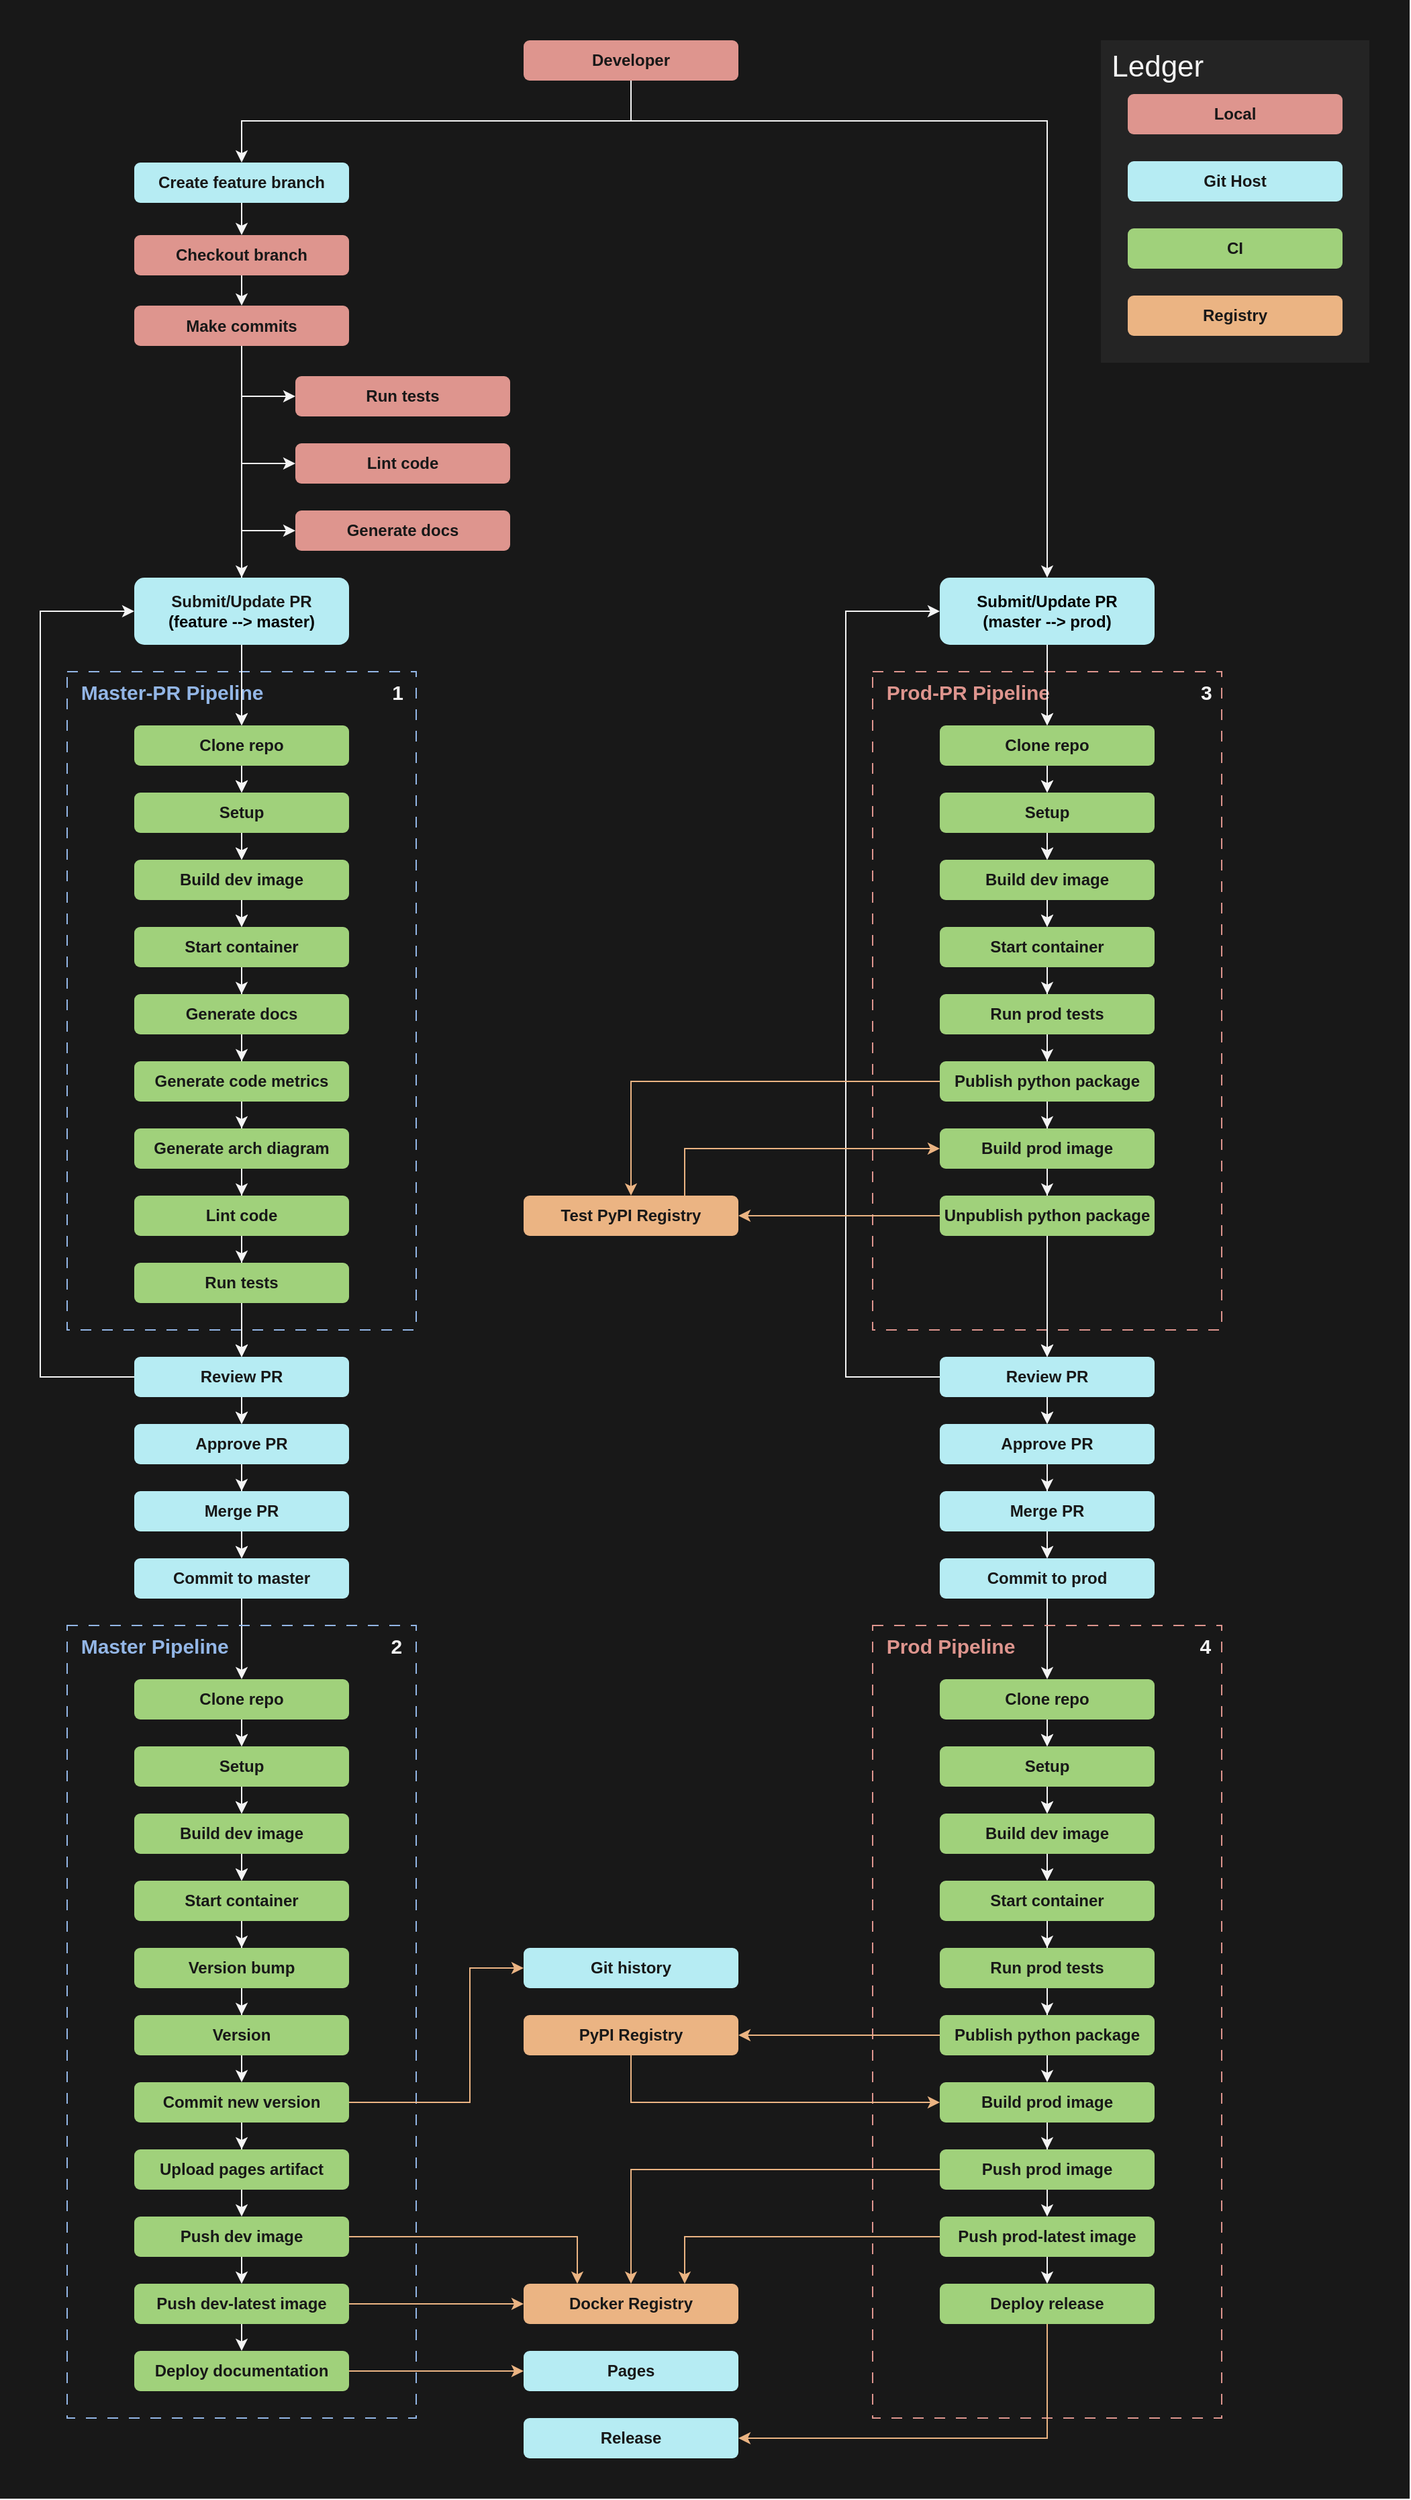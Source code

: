 <mxfile>
    <diagram id="yu_-T-Nv_9ZeTJxV-tZ1" name="CI">
        <mxGraphModel dx="2666" dy="3722" grid="1" gridSize="10" guides="1" tooltips="1" connect="1" arrows="1" fold="1" page="1" pageScale="1" pageWidth="850" pageHeight="1100" math="0" shadow="0">
            <root>
                <mxCell id="0"/>
                <mxCell id="elJny6PjDvqjJBfrdGJf-236" value="bg" style="locked=1;" parent="0"/>
                <mxCell id="elJny6PjDvqjJBfrdGJf-238" value="" style="rounded=0;whiteSpace=wrap;html=1;strokeColor=none;fillColor=light-dark(#181818,#181818);fontColor=#f4f4f4;align=left;verticalAlign=top;" parent="elJny6PjDvqjJBfrdGJf-236" vertex="1">
                    <mxGeometry x="170" y="-1180" width="1050" height="1860" as="geometry"/>
                </mxCell>
                <mxCell id="302" value="&lt;font style=&quot;font-size: 22px;&quot;&gt;&amp;nbsp;Ledger&lt;/font&gt;" style="rounded=0;whiteSpace=wrap;html=1;strokeColor=none;fillColor=light-dark(#242424,#343434);fontColor=light-dark(#F4F4F4,#A4A4A4);align=left;verticalAlign=top;" parent="elJny6PjDvqjJBfrdGJf-236" vertex="1">
                    <mxGeometry x="990" y="-1150" width="200" height="240" as="geometry"/>
                </mxCell>
                <mxCell id="1" value="fg" style="" parent="0"/>
                <mxCell id="304" value="&amp;nbsp; Master-PR Pipeline&amp;nbsp; &amp;nbsp; &amp;nbsp; &amp;nbsp; &amp;nbsp; &amp;nbsp; &amp;nbsp; &amp;nbsp; &amp;nbsp; &amp;nbsp; &amp;nbsp; &amp;nbsp;&lt;font style=&quot;color: light-dark(rgb(244, 244, 244), rgb(244, 244, 244));&quot;&gt;1&lt;/font&gt;" style="rounded=0;whiteSpace=wrap;html=1;fillColor=none;strokeColor=light-dark(#93B6E6,#93B6E6);fontColor=light-dark(#93B6E6,#93B6E6);fontStyle=1;dashed=1;dashPattern=8 8;align=left;verticalAlign=top;fontSize=15;" parent="1" vertex="1">
                    <mxGeometry x="220" y="-680" width="260" height="490" as="geometry"/>
                </mxCell>
                <mxCell id="224" style="edgeStyle=none;html=1;entryX=0.5;entryY=0;entryDx=0;entryDy=0;rounded=0;strokeColor=light-dark(#F4F4F4,#F4F4F4);" parent="1" target="168" edge="1">
                    <mxGeometry relative="1" as="geometry">
                        <Array as="points">
                            <mxPoint x="350" y="-727"/>
                        </Array>
                        <mxPoint x="350" y="-862.5" as="sourcePoint"/>
                    </mxGeometry>
                </mxCell>
                <mxCell id="240" style="edgeStyle=none;html=1;entryX=0.5;entryY=0;entryDx=0;entryDy=0;strokeColor=light-dark(#F4F4F4,#F4F4F4);exitX=0.5;exitY=1;exitDx=0;exitDy=0;" parent="1" source="317" edge="1">
                    <mxGeometry relative="1" as="geometry">
                        <mxPoint x="350" y="-590" as="targetPoint"/>
                    </mxGeometry>
                </mxCell>
                <mxCell id="374" style="edgeStyle=none;html=1;strokeColor=light-dark(#F4F4F4,#F4F4F4);" parent="1" source="168" target="317" edge="1">
                    <mxGeometry relative="1" as="geometry"/>
                </mxCell>
                <mxCell id="iWyU8WZVK32kwLWzj7U2-400" style="edgeStyle=none;html=1;entryX=0.5;entryY=0;entryDx=0;entryDy=0;strokeColor=light-dark(#F4F4F4,#F4F4F4);" parent="1" source="168" target="317" edge="1">
                    <mxGeometry relative="1" as="geometry"/>
                </mxCell>
                <mxCell id="168" value="Submit/Update PR&lt;div&gt;&lt;font style=&quot;color: light-dark(rgb(0, 0, 0), rgb(24, 24, 24));&quot;&gt;(feature --&amp;gt; master)&lt;/font&gt;&lt;/div&gt;" style="rounded=1;whiteSpace=wrap;html=1;fillColor=light-dark(#B6ECF3,#B6ECF3);strokeColor=none;fontColor=light-dark(#181818,#181818);fontStyle=1" parent="1" vertex="1">
                    <mxGeometry x="270" y="-750" width="160" height="50" as="geometry"/>
                </mxCell>
                <mxCell id="255" style="edgeStyle=none;rounded=0;html=1;strokeColor=light-dark(#F4F4F4,#F4F4F4);exitX=0.5;exitY=1;exitDx=0;exitDy=0;" parent="1" source="376" target="iWyU8WZVK32kwLWzj7U2-422" edge="1">
                    <mxGeometry relative="1" as="geometry">
                        <mxPoint x="350" y="50" as="targetPoint"/>
                    </mxGeometry>
                </mxCell>
                <mxCell id="377" style="edgeStyle=none;html=1;entryX=0.5;entryY=0;entryDx=0;entryDy=0;strokeColor=light-dark(#F4F4F4,#F4F4F4);" parent="1" source="169" target="376" edge="1">
                    <mxGeometry relative="1" as="geometry"/>
                </mxCell>
                <mxCell id="169" value="Approve PR" style="rounded=1;whiteSpace=wrap;html=1;fillColor=light-dark(#B6ECF3,#B6ECF3);strokeColor=none;fontColor=light-dark(#181818,#181818);fontStyle=1" parent="1" vertex="1">
                    <mxGeometry x="270" y="-120" width="160" height="30" as="geometry"/>
                </mxCell>
                <mxCell id="319" style="edgeStyle=none;html=1;entryX=0.5;entryY=0;entryDx=0;entryDy=0;strokeColor=light-dark(#F4F4F4,#F4F4F4);" parent="1" edge="1">
                    <mxGeometry relative="1" as="geometry">
                        <mxPoint x="350" y="-560" as="sourcePoint"/>
                        <mxPoint x="350" y="-540" as="targetPoint"/>
                    </mxGeometry>
                </mxCell>
                <mxCell id="335" style="edgeStyle=none;rounded=0;html=1;entryX=0.5;entryY=0;entryDx=0;entryDy=0;strokeColor=light-dark(#F4F4F4,#F4F4F4);" parent="1" source="iWyU8WZVK32kwLWzj7U2-394" target="219" edge="1">
                    <mxGeometry relative="1" as="geometry">
                        <Array as="points"/>
                        <mxPoint x="530" y="-350" as="sourcePoint"/>
                    </mxGeometry>
                </mxCell>
                <mxCell id="333" style="edgeStyle=none;rounded=0;html=1;entryX=0.5;entryY=0;entryDx=0;entryDy=0;strokeColor=light-dark(#F4F4F4,#F4F4F4);" parent="1" target="219" edge="1">
                    <mxGeometry relative="1" as="geometry">
                        <mxPoint x="350" y="-350" as="sourcePoint"/>
                    </mxGeometry>
                </mxCell>
                <mxCell id="222" style="edgeStyle=none;rounded=0;html=1;entryX=0.5;entryY=0;entryDx=0;entryDy=0;fontColor=#f4f4f4;strokeColor=light-dark(#F4F4F4,#F4F4F4);exitX=0.5;exitY=1;exitDx=0;exitDy=0;" parent="1" source="219" target="169" edge="1">
                    <mxGeometry relative="1" as="geometry">
                        <mxPoint x="350" y="-40" as="sourcePoint"/>
                    </mxGeometry>
                </mxCell>
                <mxCell id="iWyU8WZVK32kwLWzj7U2-410" style="edgeStyle=none;html=1;strokeColor=light-dark(#F4F4F4,#F4F4F4);" parent="1" source="219" target="169" edge="1">
                    <mxGeometry relative="1" as="geometry"/>
                </mxCell>
                <mxCell id="iWyU8WZVK32kwLWzj7U2-411" style="edgeStyle=none;html=1;entryX=0;entryY=0.5;entryDx=0;entryDy=0;rounded=0;curved=0;strokeColor=light-dark(#F4F4F4,#F4F4F4);" parent="1" source="219" target="168" edge="1">
                    <mxGeometry relative="1" as="geometry">
                        <Array as="points">
                            <mxPoint x="200" y="-155"/>
                            <mxPoint x="200" y="-725"/>
                        </Array>
                    </mxGeometry>
                </mxCell>
                <mxCell id="219" value="Review PR" style="rounded=1;whiteSpace=wrap;html=1;fillColor=light-dark(#B6ECF3,#B6ECF3);strokeColor=none;fontColor=light-dark(#181818,#181818);fontStyle=1" parent="1" vertex="1">
                    <mxGeometry x="270" y="-170" width="160" height="30" as="geometry"/>
                </mxCell>
                <mxCell id="iWyU8WZVK32kwLWzj7U2-401" style="edgeStyle=none;html=1;strokeColor=light-dark(#F4F4F4,#F4F4F4);" parent="1" source="317" target="iWyU8WZVK32kwLWzj7U2-389" edge="1">
                    <mxGeometry relative="1" as="geometry"/>
                </mxCell>
                <mxCell id="317" value="Clone repo" style="rounded=1;whiteSpace=wrap;html=1;fillColor=light-dark(#A0D17B,#A0D17B);strokeColor=none;fontColor=light-dark(#181818,#181818);fontStyle=1" parent="1" vertex="1">
                    <mxGeometry x="270" y="-640" width="160" height="30" as="geometry"/>
                </mxCell>
                <mxCell id="323" style="edgeStyle=none;html=1;entryX=0.5;entryY=0;entryDx=0;entryDy=0;exitX=0.5;exitY=1;exitDx=0;exitDy=0;strokeColor=light-dark(#F4F4F4,#F4F4F4);" parent="1" edge="1">
                    <mxGeometry relative="1" as="geometry">
                        <mxPoint x="350" y="-470" as="sourcePoint"/>
                        <mxPoint x="350" y="-430" as="targetPoint"/>
                    </mxGeometry>
                </mxCell>
                <mxCell id="325" style="edgeStyle=none;html=1;entryX=0.5;entryY=0;entryDx=0;entryDy=0;strokeColor=light-dark(#F4F4F4,#F4F4F4);" parent="1" edge="1">
                    <mxGeometry relative="1" as="geometry">
                        <mxPoint x="350" y="-510" as="sourcePoint"/>
                        <mxPoint x="350" y="-490" as="targetPoint"/>
                    </mxGeometry>
                </mxCell>
                <mxCell id="329" style="edgeStyle=none;rounded=0;html=1;entryX=0.5;entryY=0;entryDx=0;entryDy=0;strokeColor=light-dark(#F4F4F4,#F4F4F4);" parent="1" edge="1">
                    <mxGeometry relative="1" as="geometry">
                        <mxPoint x="350" y="-400" as="sourcePoint"/>
                        <mxPoint x="350" y="-380" as="targetPoint"/>
                    </mxGeometry>
                </mxCell>
                <mxCell id="376" value="Commit to master" style="rounded=1;whiteSpace=wrap;html=1;fillColor=light-dark(#B6ECF3,#B6ECF3);strokeColor=none;fontColor=light-dark(#181818,#181818);fontStyle=1" parent="1" vertex="1">
                    <mxGeometry x="270" y="-20" width="160" height="30" as="geometry"/>
                </mxCell>
                <mxCell id="iWyU8WZVK32kwLWzj7U2-402" style="edgeStyle=none;html=1;strokeColor=light-dark(#F4F4F4,#F4F4F4);" parent="1" source="iWyU8WZVK32kwLWzj7U2-389" target="iWyU8WZVK32kwLWzj7U2-390" edge="1">
                    <mxGeometry relative="1" as="geometry"/>
                </mxCell>
                <mxCell id="iWyU8WZVK32kwLWzj7U2-389" value="Setup" style="rounded=1;whiteSpace=wrap;html=1;fillColor=light-dark(#A0D17B,#A0D17B);strokeColor=none;fontColor=light-dark(#181818,#181818);fontStyle=1" parent="1" vertex="1">
                    <mxGeometry x="270" y="-590" width="160" height="30" as="geometry"/>
                </mxCell>
                <mxCell id="iWyU8WZVK32kwLWzj7U2-403" style="edgeStyle=none;html=1;entryX=0.5;entryY=0;entryDx=0;entryDy=0;strokeColor=light-dark(#F4F4F4,#F4F4F4);" parent="1" source="iWyU8WZVK32kwLWzj7U2-390" target="iWyU8WZVK32kwLWzj7U2-391" edge="1">
                    <mxGeometry relative="1" as="geometry"/>
                </mxCell>
                <mxCell id="iWyU8WZVK32kwLWzj7U2-390" value="Build dev image" style="rounded=1;whiteSpace=wrap;html=1;fillColor=light-dark(#A0D17B,#A0D17B);strokeColor=none;fontColor=light-dark(#181818,#181818);fontStyle=1" parent="1" vertex="1">
                    <mxGeometry x="270" y="-540" width="160" height="30" as="geometry"/>
                </mxCell>
                <mxCell id="iWyU8WZVK32kwLWzj7U2-404" style="edgeStyle=none;html=1;entryX=0.5;entryY=0;entryDx=0;entryDy=0;strokeColor=light-dark(#F4F4F4,#F4F4F4);" parent="1" source="iWyU8WZVK32kwLWzj7U2-391" target="iWyU8WZVK32kwLWzj7U2-392" edge="1">
                    <mxGeometry relative="1" as="geometry"/>
                </mxCell>
                <mxCell id="iWyU8WZVK32kwLWzj7U2-391" value="Start container" style="rounded=1;whiteSpace=wrap;html=1;fillColor=light-dark(#A0D17B,#A0D17B);strokeColor=none;fontColor=light-dark(#181818,#181818);fontStyle=1" parent="1" vertex="1">
                    <mxGeometry x="270" y="-490" width="160" height="30" as="geometry"/>
                </mxCell>
                <mxCell id="iWyU8WZVK32kwLWzj7U2-405" style="edgeStyle=none;html=1;entryX=0.5;entryY=0;entryDx=0;entryDy=0;strokeColor=light-dark(#F4F4F4,#F4F4F4);" parent="1" source="iWyU8WZVK32kwLWzj7U2-392" target="iWyU8WZVK32kwLWzj7U2-393" edge="1">
                    <mxGeometry relative="1" as="geometry"/>
                </mxCell>
                <mxCell id="iWyU8WZVK32kwLWzj7U2-392" value="Generate docs" style="rounded=1;whiteSpace=wrap;html=1;fillColor=light-dark(#A0D17B,#A0D17B);strokeColor=none;fontColor=light-dark(#181818,#181818);fontStyle=1" parent="1" vertex="1">
                    <mxGeometry x="270" y="-440" width="160" height="30" as="geometry"/>
                </mxCell>
                <mxCell id="iWyU8WZVK32kwLWzj7U2-406" style="edgeStyle=none;html=1;strokeColor=light-dark(#F4F4F4,#F4F4F4);" parent="1" source="iWyU8WZVK32kwLWzj7U2-393" target="iWyU8WZVK32kwLWzj7U2-394" edge="1">
                    <mxGeometry relative="1" as="geometry"/>
                </mxCell>
                <mxCell id="iWyU8WZVK32kwLWzj7U2-393" value="Generate code metrics" style="rounded=1;whiteSpace=wrap;html=1;fillColor=light-dark(#A0D17B,#A0D17B);strokeColor=none;fontColor=light-dark(#181818,#181818);fontStyle=1" parent="1" vertex="1">
                    <mxGeometry x="270" y="-390" width="160" height="30" as="geometry"/>
                </mxCell>
                <mxCell id="iWyU8WZVK32kwLWzj7U2-395" value="" style="edgeStyle=none;rounded=0;html=1;entryX=0.5;entryY=0;entryDx=0;entryDy=0;strokeColor=light-dark(#F4F4F4,#F4F4F4);" parent="1" source="iWyU8WZVK32kwLWzj7U2-396" target="iWyU8WZVK32kwLWzj7U2-394" edge="1">
                    <mxGeometry relative="1" as="geometry">
                        <Array as="points">
                            <mxPoint x="350" y="-330"/>
                        </Array>
                        <mxPoint x="530" y="-350" as="sourcePoint"/>
                        <mxPoint x="350" y="-280" as="targetPoint"/>
                    </mxGeometry>
                </mxCell>
                <mxCell id="iWyU8WZVK32kwLWzj7U2-407" style="edgeStyle=none;html=1;strokeColor=light-dark(#F4F4F4,#F4F4F4);" parent="1" source="iWyU8WZVK32kwLWzj7U2-394" target="iWyU8WZVK32kwLWzj7U2-396" edge="1">
                    <mxGeometry relative="1" as="geometry"/>
                </mxCell>
                <mxCell id="iWyU8WZVK32kwLWzj7U2-394" value="Generate arch diagram" style="rounded=1;whiteSpace=wrap;html=1;fillColor=light-dark(#A0D17B,#A0D17B);strokeColor=none;fontColor=light-dark(#181818,#181818);fontStyle=1" parent="1" vertex="1">
                    <mxGeometry x="270" y="-340" width="160" height="30" as="geometry"/>
                </mxCell>
                <mxCell id="iWyU8WZVK32kwLWzj7U2-408" style="edgeStyle=none;html=1;strokeColor=light-dark(#F4F4F4,#F4F4F4);" parent="1" source="iWyU8WZVK32kwLWzj7U2-396" target="iWyU8WZVK32kwLWzj7U2-399" edge="1">
                    <mxGeometry relative="1" as="geometry"/>
                </mxCell>
                <mxCell id="iWyU8WZVK32kwLWzj7U2-396" value="Lint code" style="rounded=1;whiteSpace=wrap;html=1;fillColor=light-dark(#A0D17B,#A0D17B);strokeColor=none;fontColor=light-dark(#181818,#181818);fontStyle=1" parent="1" vertex="1">
                    <mxGeometry x="270" y="-290" width="160" height="30" as="geometry"/>
                </mxCell>
                <mxCell id="iWyU8WZVK32kwLWzj7U2-409" style="edgeStyle=none;html=1;entryX=0.5;entryY=0;entryDx=0;entryDy=0;strokeColor=light-dark(#F4F4F4,#F4F4F4);" parent="1" source="iWyU8WZVK32kwLWzj7U2-399" target="219" edge="1">
                    <mxGeometry relative="1" as="geometry"/>
                </mxCell>
                <mxCell id="iWyU8WZVK32kwLWzj7U2-399" value="Run tests" style="rounded=1;whiteSpace=wrap;html=1;fillColor=light-dark(#A0D17B,#A0D17B);strokeColor=none;fontColor=light-dark(#181818,#181818);fontStyle=1" parent="1" vertex="1">
                    <mxGeometry x="270" y="-240" width="160" height="30" as="geometry"/>
                </mxCell>
                <mxCell id="iWyU8WZVK32kwLWzj7U2-417" style="edgeStyle=none;html=1;strokeColor=light-dark(#F4F4F4,#F4F4F4);" parent="1" source="iWyU8WZVK32kwLWzj7U2-415" target="376" edge="1">
                    <mxGeometry relative="1" as="geometry"/>
                </mxCell>
                <mxCell id="iWyU8WZVK32kwLWzj7U2-415" value="Merge PR" style="rounded=1;whiteSpace=wrap;html=1;fillColor=light-dark(#B6ECF3,#B6ECF3);strokeColor=none;fontColor=light-dark(#181818,#181818);fontStyle=1" parent="1" vertex="1">
                    <mxGeometry x="270" y="-70" width="160" height="30" as="geometry"/>
                </mxCell>
                <mxCell id="iWyU8WZVK32kwLWzj7U2-416" style="edgeStyle=none;html=1;strokeColor=light-dark(#F4F4F4,#F4F4F4);" parent="1" source="169" edge="1">
                    <mxGeometry relative="1" as="geometry">
                        <mxPoint x="350" y="-70" as="targetPoint"/>
                    </mxGeometry>
                </mxCell>
                <mxCell id="iWyU8WZVK32kwLWzj7U2-418" value="&amp;nbsp; Master Pipeline&amp;nbsp; &amp;nbsp; &amp;nbsp; &amp;nbsp; &amp;nbsp; &amp;nbsp; &amp;nbsp; &amp;nbsp; &amp;nbsp; &amp;nbsp; &amp;nbsp; &amp;nbsp; &amp;nbsp; &amp;nbsp; &amp;nbsp;&lt;font style=&quot;color: light-dark(rgb(244, 244, 244), rgb(244, 244, 244));&quot;&gt;2&lt;/font&gt;" style="rounded=0;whiteSpace=wrap;html=1;fillColor=none;strokeColor=light-dark(#93B6E6,#93B6E6);fontColor=light-dark(#93B6E6,#93B6E6);fontStyle=1;dashed=1;dashPattern=8 8;align=left;verticalAlign=top;fontSize=15;" parent="1" vertex="1">
                    <mxGeometry x="220" y="30" width="260" height="590" as="geometry"/>
                </mxCell>
                <mxCell id="iWyU8WZVK32kwLWzj7U2-419" style="edgeStyle=none;html=1;entryX=0.5;entryY=0;entryDx=0;entryDy=0;strokeColor=light-dark(#F4F4F4,#F4F4F4);exitX=0.5;exitY=1;exitDx=0;exitDy=0;" parent="1" source="iWyU8WZVK32kwLWzj7U2-422" edge="1">
                    <mxGeometry relative="1" as="geometry">
                        <mxPoint x="350" y="120" as="targetPoint"/>
                    </mxGeometry>
                </mxCell>
                <mxCell id="iWyU8WZVK32kwLWzj7U2-420" style="edgeStyle=none;html=1;entryX=0.5;entryY=0;entryDx=0;entryDy=0;strokeColor=light-dark(#F4F4F4,#F4F4F4);" parent="1" edge="1">
                    <mxGeometry relative="1" as="geometry">
                        <mxPoint x="350" y="150" as="sourcePoint"/>
                        <mxPoint x="350" y="170" as="targetPoint"/>
                    </mxGeometry>
                </mxCell>
                <mxCell id="iWyU8WZVK32kwLWzj7U2-421" style="edgeStyle=none;html=1;strokeColor=light-dark(#F4F4F4,#F4F4F4);" parent="1" source="iWyU8WZVK32kwLWzj7U2-422" target="iWyU8WZVK32kwLWzj7U2-427" edge="1">
                    <mxGeometry relative="1" as="geometry"/>
                </mxCell>
                <mxCell id="iWyU8WZVK32kwLWzj7U2-422" value="Clone repo" style="rounded=1;whiteSpace=wrap;html=1;fillColor=light-dark(#A0D17B,#A0D17B);strokeColor=none;fontColor=light-dark(#181818,#181818);fontStyle=1" parent="1" vertex="1">
                    <mxGeometry x="270" y="70" width="160" height="30" as="geometry"/>
                </mxCell>
                <mxCell id="iWyU8WZVK32kwLWzj7U2-423" style="edgeStyle=none;html=1;entryX=0.5;entryY=0;entryDx=0;entryDy=0;exitX=0.5;exitY=1;exitDx=0;exitDy=0;strokeColor=light-dark(#F4F4F4,#F4F4F4);" parent="1" edge="1">
                    <mxGeometry relative="1" as="geometry">
                        <mxPoint x="350" y="240" as="sourcePoint"/>
                        <mxPoint x="350" y="280" as="targetPoint"/>
                    </mxGeometry>
                </mxCell>
                <mxCell id="iWyU8WZVK32kwLWzj7U2-424" style="edgeStyle=none;html=1;entryX=0.5;entryY=0;entryDx=0;entryDy=0;strokeColor=light-dark(#F4F4F4,#F4F4F4);" parent="1" edge="1">
                    <mxGeometry relative="1" as="geometry">
                        <mxPoint x="350" y="200" as="sourcePoint"/>
                        <mxPoint x="350" y="220" as="targetPoint"/>
                    </mxGeometry>
                </mxCell>
                <mxCell id="iWyU8WZVK32kwLWzj7U2-425" style="edgeStyle=none;rounded=0;html=1;entryX=0.5;entryY=0;entryDx=0;entryDy=0;strokeColor=light-dark(#F4F4F4,#F4F4F4);" parent="1" edge="1">
                    <mxGeometry relative="1" as="geometry">
                        <mxPoint x="350" y="310" as="sourcePoint"/>
                        <mxPoint x="350" y="330" as="targetPoint"/>
                    </mxGeometry>
                </mxCell>
                <mxCell id="iWyU8WZVK32kwLWzj7U2-426" style="edgeStyle=none;html=1;strokeColor=light-dark(#F4F4F4,#F4F4F4);" parent="1" source="iWyU8WZVK32kwLWzj7U2-427" target="iWyU8WZVK32kwLWzj7U2-429" edge="1">
                    <mxGeometry relative="1" as="geometry"/>
                </mxCell>
                <mxCell id="iWyU8WZVK32kwLWzj7U2-427" value="Setup" style="rounded=1;whiteSpace=wrap;html=1;fillColor=light-dark(#A0D17B,#A0D17B);strokeColor=none;fontColor=light-dark(#181818,#181818);fontStyle=1" parent="1" vertex="1">
                    <mxGeometry x="270" y="120" width="160" height="30" as="geometry"/>
                </mxCell>
                <mxCell id="iWyU8WZVK32kwLWzj7U2-428" style="edgeStyle=none;html=1;entryX=0.5;entryY=0;entryDx=0;entryDy=0;strokeColor=light-dark(#F4F4F4,#F4F4F4);" parent="1" source="iWyU8WZVK32kwLWzj7U2-429" target="iWyU8WZVK32kwLWzj7U2-431" edge="1">
                    <mxGeometry relative="1" as="geometry"/>
                </mxCell>
                <mxCell id="iWyU8WZVK32kwLWzj7U2-429" value="Build dev image" style="rounded=1;whiteSpace=wrap;html=1;fillColor=light-dark(#A0D17B,#A0D17B);strokeColor=none;fontColor=light-dark(#181818,#181818);fontStyle=1" parent="1" vertex="1">
                    <mxGeometry x="270" y="170" width="160" height="30" as="geometry"/>
                </mxCell>
                <mxCell id="iWyU8WZVK32kwLWzj7U2-430" style="edgeStyle=none;html=1;entryX=0.5;entryY=0;entryDx=0;entryDy=0;strokeColor=light-dark(#F4F4F4,#F4F4F4);" parent="1" source="iWyU8WZVK32kwLWzj7U2-431" target="iWyU8WZVK32kwLWzj7U2-433" edge="1">
                    <mxGeometry relative="1" as="geometry"/>
                </mxCell>
                <mxCell id="iWyU8WZVK32kwLWzj7U2-431" value="Start container" style="rounded=1;whiteSpace=wrap;html=1;fillColor=light-dark(#A0D17B,#A0D17B);strokeColor=none;fontColor=light-dark(#181818,#181818);fontStyle=1" parent="1" vertex="1">
                    <mxGeometry x="270" y="220" width="160" height="30" as="geometry"/>
                </mxCell>
                <mxCell id="iWyU8WZVK32kwLWzj7U2-432" style="edgeStyle=none;html=1;entryX=0.5;entryY=0;entryDx=0;entryDy=0;strokeColor=light-dark(#F4F4F4,#F4F4F4);" parent="1" source="iWyU8WZVK32kwLWzj7U2-433" target="iWyU8WZVK32kwLWzj7U2-435" edge="1">
                    <mxGeometry relative="1" as="geometry"/>
                </mxCell>
                <mxCell id="iWyU8WZVK32kwLWzj7U2-433" value="Version bump" style="rounded=1;whiteSpace=wrap;html=1;fillColor=light-dark(#A0D17B,#A0D17B);strokeColor=none;fontColor=light-dark(#181818,#181818);fontStyle=1" parent="1" vertex="1">
                    <mxGeometry x="270" y="270" width="160" height="30" as="geometry"/>
                </mxCell>
                <mxCell id="iWyU8WZVK32kwLWzj7U2-434" style="edgeStyle=none;html=1;strokeColor=light-dark(#F4F4F4,#F4F4F4);" parent="1" source="iWyU8WZVK32kwLWzj7U2-435" target="iWyU8WZVK32kwLWzj7U2-438" edge="1">
                    <mxGeometry relative="1" as="geometry"/>
                </mxCell>
                <mxCell id="iWyU8WZVK32kwLWzj7U2-435" value="Version" style="rounded=1;whiteSpace=wrap;html=1;fillColor=light-dark(#A0D17B,#A0D17B);strokeColor=none;fontColor=light-dark(#181818,#181818);fontStyle=1" parent="1" vertex="1">
                    <mxGeometry x="270" y="320" width="160" height="30" as="geometry"/>
                </mxCell>
                <mxCell id="iWyU8WZVK32kwLWzj7U2-436" value="" style="edgeStyle=none;rounded=0;html=1;entryX=0.5;entryY=0;entryDx=0;entryDy=0;strokeColor=light-dark(#F4F4F4,#F4F4F4);" parent="1" source="iWyU8WZVK32kwLWzj7U2-440" target="iWyU8WZVK32kwLWzj7U2-438" edge="1">
                    <mxGeometry relative="1" as="geometry">
                        <Array as="points">
                            <mxPoint x="350" y="380"/>
                        </Array>
                        <mxPoint x="530" y="360" as="sourcePoint"/>
                        <mxPoint x="350" y="430" as="targetPoint"/>
                    </mxGeometry>
                </mxCell>
                <mxCell id="iWyU8WZVK32kwLWzj7U2-437" style="edgeStyle=none;html=1;strokeColor=light-dark(#F4F4F4,#F4F4F4);" parent="1" source="iWyU8WZVK32kwLWzj7U2-438" target="iWyU8WZVK32kwLWzj7U2-440" edge="1">
                    <mxGeometry relative="1" as="geometry"/>
                </mxCell>
                <mxCell id="iWyU8WZVK32kwLWzj7U2-557" style="edgeStyle=none;html=1;entryX=0;entryY=0.5;entryDx=0;entryDy=0;rounded=0;curved=0;strokeColor=light-dark(#EBB483,#EBB483);" parent="1" source="iWyU8WZVK32kwLWzj7U2-438" target="iWyU8WZVK32kwLWzj7U2-556" edge="1">
                    <mxGeometry relative="1" as="geometry">
                        <Array as="points">
                            <mxPoint x="520" y="385"/>
                            <mxPoint x="520" y="285"/>
                        </Array>
                    </mxGeometry>
                </mxCell>
                <mxCell id="iWyU8WZVK32kwLWzj7U2-438" value="Commit new version" style="rounded=1;whiteSpace=wrap;html=1;fillColor=light-dark(#A0D17B,#A0D17B);strokeColor=none;fontColor=light-dark(#181818,#181818);fontStyle=1" parent="1" vertex="1">
                    <mxGeometry x="270" y="370" width="160" height="30" as="geometry"/>
                </mxCell>
                <mxCell id="iWyU8WZVK32kwLWzj7U2-439" style="edgeStyle=none;html=1;strokeColor=light-dark(#F4F4F4,#F4F4F4);" parent="1" source="iWyU8WZVK32kwLWzj7U2-440" target="iWyU8WZVK32kwLWzj7U2-441" edge="1">
                    <mxGeometry relative="1" as="geometry"/>
                </mxCell>
                <mxCell id="iWyU8WZVK32kwLWzj7U2-440" value="Upload pages artifact" style="rounded=1;whiteSpace=wrap;html=1;fillColor=light-dark(#A0D17B,#A0D17B);strokeColor=none;fontColor=light-dark(#181818,#181818);fontStyle=1" parent="1" vertex="1">
                    <mxGeometry x="270" y="420" width="160" height="30" as="geometry"/>
                </mxCell>
                <mxCell id="iWyU8WZVK32kwLWzj7U2-445" style="edgeStyle=none;html=1;entryX=0.5;entryY=0;entryDx=0;entryDy=0;strokeColor=light-dark(#F4F4F4,#F4F4F4);" parent="1" source="iWyU8WZVK32kwLWzj7U2-441" target="iWyU8WZVK32kwLWzj7U2-443" edge="1">
                    <mxGeometry relative="1" as="geometry"/>
                </mxCell>
                <mxCell id="iWyU8WZVK32kwLWzj7U2-450" style="edgeStyle=none;html=1;entryX=0.25;entryY=0;entryDx=0;entryDy=0;rounded=0;curved=0;strokeColor=light-dark(#EBB483,#EBB483);" parent="1" source="iWyU8WZVK32kwLWzj7U2-441" target="iWyU8WZVK32kwLWzj7U2-447" edge="1">
                    <mxGeometry relative="1" as="geometry">
                        <Array as="points">
                            <mxPoint x="600" y="485"/>
                        </Array>
                    </mxGeometry>
                </mxCell>
                <mxCell id="iWyU8WZVK32kwLWzj7U2-441" value="Push dev image" style="rounded=1;whiteSpace=wrap;html=1;fillColor=light-dark(#A0D17B,#A0D17B);strokeColor=none;fontColor=light-dark(#181818,#181818);fontStyle=1" parent="1" vertex="1">
                    <mxGeometry x="270" y="470" width="160" height="30" as="geometry"/>
                </mxCell>
                <mxCell id="iWyU8WZVK32kwLWzj7U2-446" style="edgeStyle=none;html=1;entryX=0.5;entryY=0;entryDx=0;entryDy=0;strokeColor=light-dark(#F4F4F4,#F4F4F4);" parent="1" source="iWyU8WZVK32kwLWzj7U2-443" target="iWyU8WZVK32kwLWzj7U2-444" edge="1">
                    <mxGeometry relative="1" as="geometry"/>
                </mxCell>
                <mxCell id="iWyU8WZVK32kwLWzj7U2-449" style="edgeStyle=none;html=1;entryX=0;entryY=0.5;entryDx=0;entryDy=0;strokeColor=light-dark(#EBB483,#EBB483);" parent="1" source="iWyU8WZVK32kwLWzj7U2-443" target="iWyU8WZVK32kwLWzj7U2-447" edge="1">
                    <mxGeometry relative="1" as="geometry"/>
                </mxCell>
                <mxCell id="iWyU8WZVK32kwLWzj7U2-443" value="Push dev-latest image" style="rounded=1;whiteSpace=wrap;html=1;fillColor=light-dark(#A0D17B,#A0D17B);strokeColor=none;fontColor=light-dark(#181818,#181818);fontStyle=1" parent="1" vertex="1">
                    <mxGeometry x="270" y="520" width="160" height="30" as="geometry"/>
                </mxCell>
                <mxCell id="iWyU8WZVK32kwLWzj7U2-452" style="edgeStyle=none;html=1;strokeColor=light-dark(#EBB483,#EBB483);" parent="1" source="iWyU8WZVK32kwLWzj7U2-444" target="iWyU8WZVK32kwLWzj7U2-451" edge="1">
                    <mxGeometry relative="1" as="geometry"/>
                </mxCell>
                <mxCell id="iWyU8WZVK32kwLWzj7U2-444" value="Deploy documentation" style="rounded=1;whiteSpace=wrap;html=1;fillColor=light-dark(#A0D17B,#A0D17B);strokeColor=none;fontColor=light-dark(#181818,#181818);fontStyle=1" parent="1" vertex="1">
                    <mxGeometry x="270" y="570" width="160" height="30" as="geometry"/>
                </mxCell>
                <mxCell id="iWyU8WZVK32kwLWzj7U2-447" value="Docker Registry" style="rounded=1;whiteSpace=wrap;html=1;fillColor=light-dark(#EBB483,#EBB483);strokeColor=none;fontColor=light-dark(#181818,#181818);fontStyle=1" parent="1" vertex="1">
                    <mxGeometry x="560" y="520" width="160" height="30" as="geometry"/>
                </mxCell>
                <mxCell id="iWyU8WZVK32kwLWzj7U2-451" value="Pages" style="rounded=1;whiteSpace=wrap;html=1;fillColor=light-dark(#B6ECF3,#B6ECF3);strokeColor=none;fontColor=light-dark(#181818,#181818);fontStyle=1" parent="1" vertex="1">
                    <mxGeometry x="560" y="570" width="160" height="30" as="geometry"/>
                </mxCell>
                <mxCell id="iWyU8WZVK32kwLWzj7U2-453" value="&amp;nbsp; Prod-PR Pipeline&amp;nbsp; &amp;nbsp; &amp;nbsp; &amp;nbsp; &amp;nbsp; &amp;nbsp; &amp;nbsp; &amp;nbsp; &amp;nbsp; &amp;nbsp; &amp;nbsp; &amp;nbsp; &amp;nbsp; &amp;nbsp;&lt;font style=&quot;color: light-dark(rgb(244, 244, 244), rgb(244, 244, 244));&quot;&gt;3&lt;/font&gt;" style="rounded=0;whiteSpace=wrap;html=1;fillColor=none;strokeColor=light-dark(#DE958E,#DE958E);fontColor=light-dark(#DE958E,#DE958E);fontStyle=1;dashed=1;dashPattern=8 8;align=left;verticalAlign=top;fontSize=15;" parent="1" vertex="1">
                    <mxGeometry x="820" y="-680" width="260" height="490" as="geometry"/>
                </mxCell>
                <mxCell id="iWyU8WZVK32kwLWzj7U2-454" style="edgeStyle=none;html=1;entryX=0.5;entryY=0;entryDx=0;entryDy=0;strokeColor=light-dark(#F4F4F4,#F4F4F4);exitX=0.5;exitY=1;exitDx=0;exitDy=0;" parent="1" source="iWyU8WZVK32kwLWzj7U2-469" edge="1">
                    <mxGeometry relative="1" as="geometry">
                        <mxPoint x="950" y="-590" as="targetPoint"/>
                    </mxGeometry>
                </mxCell>
                <mxCell id="iWyU8WZVK32kwLWzj7U2-455" style="edgeStyle=none;html=1;strokeColor=light-dark(#F4F4F4,#F4F4F4);" parent="1" source="iWyU8WZVK32kwLWzj7U2-457" target="iWyU8WZVK32kwLWzj7U2-469" edge="1">
                    <mxGeometry relative="1" as="geometry"/>
                </mxCell>
                <mxCell id="iWyU8WZVK32kwLWzj7U2-456" style="edgeStyle=none;html=1;entryX=0.5;entryY=0;entryDx=0;entryDy=0;strokeColor=light-dark(#F4F4F4,#F4F4F4);" parent="1" source="iWyU8WZVK32kwLWzj7U2-457" target="iWyU8WZVK32kwLWzj7U2-469" edge="1">
                    <mxGeometry relative="1" as="geometry"/>
                </mxCell>
                <mxCell id="iWyU8WZVK32kwLWzj7U2-457" value="&lt;span style=&quot;&quot;&gt;&lt;font style=&quot;color: light-dark(rgb(0, 0, 0), rgb(24, 24, 24));&quot;&gt;Submit/Update PR&lt;/font&gt;&lt;/span&gt;&lt;div&gt;&lt;font style=&quot;color: light-dark(rgb(0, 0, 0), rgb(24, 24, 24));&quot;&gt;(master --&amp;gt; prod)&lt;/font&gt;&lt;/div&gt;" style="rounded=1;whiteSpace=wrap;html=1;fillColor=light-dark(#B6ECF3,#B6ECF3);strokeColor=none;fontColor=light-dark(#181818,#181818);fontStyle=1" parent="1" vertex="1">
                    <mxGeometry x="870" y="-750" width="160" height="50" as="geometry"/>
                </mxCell>
                <mxCell id="iWyU8WZVK32kwLWzj7U2-458" style="edgeStyle=none;rounded=0;html=1;strokeColor=light-dark(#F4F4F4,#F4F4F4);exitX=0.5;exitY=1;exitDx=0;exitDy=0;" parent="1" source="iWyU8WZVK32kwLWzj7U2-474" target="iWyU8WZVK32kwLWzj7U2-499" edge="1">
                    <mxGeometry relative="1" as="geometry">
                        <mxPoint x="950" y="50" as="targetPoint"/>
                    </mxGeometry>
                </mxCell>
                <mxCell id="iWyU8WZVK32kwLWzj7U2-459" style="edgeStyle=none;html=1;entryX=0.5;entryY=0;entryDx=0;entryDy=0;strokeColor=light-dark(#F4F4F4,#F4F4F4);" parent="1" source="iWyU8WZVK32kwLWzj7U2-460" target="iWyU8WZVK32kwLWzj7U2-474" edge="1">
                    <mxGeometry relative="1" as="geometry"/>
                </mxCell>
                <mxCell id="iWyU8WZVK32kwLWzj7U2-460" value="Approve PR" style="rounded=1;whiteSpace=wrap;html=1;fillColor=light-dark(#B6ECF3,#B6ECF3);strokeColor=none;fontColor=light-dark(#181818,#181818);fontStyle=1" parent="1" vertex="1">
                    <mxGeometry x="870" y="-120" width="160" height="30" as="geometry"/>
                </mxCell>
                <mxCell id="iWyU8WZVK32kwLWzj7U2-461" style="edgeStyle=none;html=1;entryX=0.5;entryY=0;entryDx=0;entryDy=0;strokeColor=light-dark(#F4F4F4,#F4F4F4);" parent="1" edge="1">
                    <mxGeometry relative="1" as="geometry">
                        <mxPoint x="950" y="-560" as="sourcePoint"/>
                        <mxPoint x="950" y="-540" as="targetPoint"/>
                    </mxGeometry>
                </mxCell>
                <mxCell id="iWyU8WZVK32kwLWzj7U2-462" style="edgeStyle=none;rounded=0;html=1;entryX=0.5;entryY=0;entryDx=0;entryDy=0;strokeColor=light-dark(#F4F4F4,#F4F4F4);" parent="1" source="iWyU8WZVK32kwLWzj7U2-487" target="iWyU8WZVK32kwLWzj7U2-467" edge="1">
                    <mxGeometry relative="1" as="geometry">
                        <Array as="points"/>
                        <mxPoint x="1130" y="-350" as="sourcePoint"/>
                    </mxGeometry>
                </mxCell>
                <mxCell id="iWyU8WZVK32kwLWzj7U2-463" style="edgeStyle=none;rounded=0;html=1;entryX=0.5;entryY=0;entryDx=0;entryDy=0;strokeColor=light-dark(#F4F4F4,#F4F4F4);" parent="1" target="iWyU8WZVK32kwLWzj7U2-467" edge="1">
                    <mxGeometry relative="1" as="geometry">
                        <mxPoint x="950" y="-350" as="sourcePoint"/>
                    </mxGeometry>
                </mxCell>
                <mxCell id="iWyU8WZVK32kwLWzj7U2-464" style="edgeStyle=none;rounded=0;html=1;entryX=0.5;entryY=0;entryDx=0;entryDy=0;fontColor=#f4f4f4;strokeColor=light-dark(#F4F4F4,#F4F4F4);exitX=0.5;exitY=1;exitDx=0;exitDy=0;" parent="1" source="iWyU8WZVK32kwLWzj7U2-467" target="iWyU8WZVK32kwLWzj7U2-460" edge="1">
                    <mxGeometry relative="1" as="geometry">
                        <mxPoint x="950" y="-40" as="sourcePoint"/>
                    </mxGeometry>
                </mxCell>
                <mxCell id="iWyU8WZVK32kwLWzj7U2-465" style="edgeStyle=none;html=1;strokeColor=light-dark(#F4F4F4,#F4F4F4);" parent="1" source="iWyU8WZVK32kwLWzj7U2-467" target="iWyU8WZVK32kwLWzj7U2-460" edge="1">
                    <mxGeometry relative="1" as="geometry"/>
                </mxCell>
                <mxCell id="iWyU8WZVK32kwLWzj7U2-466" style="edgeStyle=none;html=1;entryX=0;entryY=0.5;entryDx=0;entryDy=0;rounded=0;curved=0;strokeColor=light-dark(#F4F4F4,#F4F4F4);" parent="1" source="iWyU8WZVK32kwLWzj7U2-467" target="iWyU8WZVK32kwLWzj7U2-457" edge="1">
                    <mxGeometry relative="1" as="geometry">
                        <Array as="points">
                            <mxPoint x="800" y="-155"/>
                            <mxPoint x="800" y="-725"/>
                        </Array>
                    </mxGeometry>
                </mxCell>
                <mxCell id="iWyU8WZVK32kwLWzj7U2-467" value="Review PR" style="rounded=1;whiteSpace=wrap;html=1;fillColor=light-dark(#B6ECF3,#B6ECF3);strokeColor=none;fontColor=light-dark(#181818,#181818);fontStyle=1" parent="1" vertex="1">
                    <mxGeometry x="870" y="-170" width="160" height="30" as="geometry"/>
                </mxCell>
                <mxCell id="iWyU8WZVK32kwLWzj7U2-468" style="edgeStyle=none;html=1;strokeColor=light-dark(#F4F4F4,#F4F4F4);" parent="1" source="iWyU8WZVK32kwLWzj7U2-469" target="iWyU8WZVK32kwLWzj7U2-476" edge="1">
                    <mxGeometry relative="1" as="geometry"/>
                </mxCell>
                <mxCell id="iWyU8WZVK32kwLWzj7U2-469" value="Clone repo" style="rounded=1;whiteSpace=wrap;html=1;fillColor=light-dark(#A0D17B,#A0D17B);strokeColor=none;fontColor=light-dark(#181818,#181818);fontStyle=1" parent="1" vertex="1">
                    <mxGeometry x="870" y="-640" width="160" height="30" as="geometry"/>
                </mxCell>
                <mxCell id="iWyU8WZVK32kwLWzj7U2-470" style="edgeStyle=none;html=1;entryX=0.5;entryY=0;entryDx=0;entryDy=0;exitX=0.5;exitY=1;exitDx=0;exitDy=0;strokeColor=light-dark(#F4F4F4,#F4F4F4);" parent="1" edge="1">
                    <mxGeometry relative="1" as="geometry">
                        <mxPoint x="950" y="-470" as="sourcePoint"/>
                        <mxPoint x="950" y="-430" as="targetPoint"/>
                    </mxGeometry>
                </mxCell>
                <mxCell id="iWyU8WZVK32kwLWzj7U2-471" style="edgeStyle=none;html=1;entryX=0.5;entryY=0;entryDx=0;entryDy=0;strokeColor=light-dark(#F4F4F4,#F4F4F4);" parent="1" edge="1">
                    <mxGeometry relative="1" as="geometry">
                        <mxPoint x="950" y="-510" as="sourcePoint"/>
                        <mxPoint x="950" y="-490" as="targetPoint"/>
                    </mxGeometry>
                </mxCell>
                <mxCell id="iWyU8WZVK32kwLWzj7U2-472" style="edgeStyle=none;rounded=0;html=1;entryX=0.5;entryY=0;entryDx=0;entryDy=0;strokeColor=light-dark(#F4F4F4,#F4F4F4);" parent="1" edge="1">
                    <mxGeometry relative="1" as="geometry">
                        <mxPoint x="950" y="-400" as="sourcePoint"/>
                        <mxPoint x="950" y="-380" as="targetPoint"/>
                    </mxGeometry>
                </mxCell>
                <mxCell id="iWyU8WZVK32kwLWzj7U2-474" value="Commit to prod" style="rounded=1;whiteSpace=wrap;html=1;fillColor=light-dark(#B6ECF3,#B6ECF3);strokeColor=none;fontColor=light-dark(#181818,#181818);fontStyle=1" parent="1" vertex="1">
                    <mxGeometry x="870" y="-20" width="160" height="30" as="geometry"/>
                </mxCell>
                <mxCell id="iWyU8WZVK32kwLWzj7U2-475" style="edgeStyle=none;html=1;strokeColor=light-dark(#F4F4F4,#F4F4F4);" parent="1" source="iWyU8WZVK32kwLWzj7U2-476" target="iWyU8WZVK32kwLWzj7U2-478" edge="1">
                    <mxGeometry relative="1" as="geometry"/>
                </mxCell>
                <mxCell id="iWyU8WZVK32kwLWzj7U2-476" value="Setup" style="rounded=1;whiteSpace=wrap;html=1;fillColor=light-dark(#A0D17B,#A0D17B);strokeColor=none;fontColor=light-dark(#181818,#181818);fontStyle=1" parent="1" vertex="1">
                    <mxGeometry x="870" y="-590" width="160" height="30" as="geometry"/>
                </mxCell>
                <mxCell id="iWyU8WZVK32kwLWzj7U2-477" style="edgeStyle=none;html=1;entryX=0.5;entryY=0;entryDx=0;entryDy=0;strokeColor=light-dark(#F4F4F4,#F4F4F4);" parent="1" source="iWyU8WZVK32kwLWzj7U2-478" target="iWyU8WZVK32kwLWzj7U2-480" edge="1">
                    <mxGeometry relative="1" as="geometry"/>
                </mxCell>
                <mxCell id="iWyU8WZVK32kwLWzj7U2-478" value="Build dev image" style="rounded=1;whiteSpace=wrap;html=1;fillColor=light-dark(#A0D17B,#A0D17B);strokeColor=none;fontColor=light-dark(#181818,#181818);fontStyle=1" parent="1" vertex="1">
                    <mxGeometry x="870" y="-540" width="160" height="30" as="geometry"/>
                </mxCell>
                <mxCell id="iWyU8WZVK32kwLWzj7U2-479" style="edgeStyle=none;html=1;entryX=0.5;entryY=0;entryDx=0;entryDy=0;strokeColor=light-dark(#F4F4F4,#F4F4F4);" parent="1" source="iWyU8WZVK32kwLWzj7U2-480" target="iWyU8WZVK32kwLWzj7U2-482" edge="1">
                    <mxGeometry relative="1" as="geometry"/>
                </mxCell>
                <mxCell id="iWyU8WZVK32kwLWzj7U2-480" value="Start container" style="rounded=1;whiteSpace=wrap;html=1;fillColor=light-dark(#A0D17B,#A0D17B);strokeColor=none;fontColor=light-dark(#181818,#181818);fontStyle=1" parent="1" vertex="1">
                    <mxGeometry x="870" y="-490" width="160" height="30" as="geometry"/>
                </mxCell>
                <mxCell id="iWyU8WZVK32kwLWzj7U2-481" style="edgeStyle=none;html=1;entryX=0.5;entryY=0;entryDx=0;entryDy=0;strokeColor=light-dark(#F4F4F4,#F4F4F4);" parent="1" source="iWyU8WZVK32kwLWzj7U2-482" target="iWyU8WZVK32kwLWzj7U2-484" edge="1">
                    <mxGeometry relative="1" as="geometry"/>
                </mxCell>
                <mxCell id="iWyU8WZVK32kwLWzj7U2-482" value="Run prod tests" style="rounded=1;whiteSpace=wrap;html=1;fillColor=light-dark(#A0D17B,#A0D17B);strokeColor=none;fontColor=light-dark(#181818,#181818);fontStyle=1" parent="1" vertex="1">
                    <mxGeometry x="870" y="-440" width="160" height="30" as="geometry"/>
                </mxCell>
                <mxCell id="iWyU8WZVK32kwLWzj7U2-483" style="edgeStyle=none;html=1;strokeColor=light-dark(#F4F4F4,#F4F4F4);" parent="1" source="iWyU8WZVK32kwLWzj7U2-484" target="iWyU8WZVK32kwLWzj7U2-487" edge="1">
                    <mxGeometry relative="1" as="geometry"/>
                </mxCell>
                <mxCell id="iWyU8WZVK32kwLWzj7U2-529" style="edgeStyle=none;html=1;entryX=0.5;entryY=0;entryDx=0;entryDy=0;rounded=0;curved=0;strokeColor=light-dark(#EBB483,#EBB483);" parent="1" source="iWyU8WZVK32kwLWzj7U2-484" target="iWyU8WZVK32kwLWzj7U2-528" edge="1">
                    <mxGeometry relative="1" as="geometry">
                        <Array as="points">
                            <mxPoint x="640" y="-375"/>
                        </Array>
                    </mxGeometry>
                </mxCell>
                <mxCell id="iWyU8WZVK32kwLWzj7U2-484" value="Publish python package" style="rounded=1;whiteSpace=wrap;html=1;fillColor=light-dark(#A0D17B,#A0D17B);strokeColor=none;fontColor=light-dark(#181818,#181818);fontStyle=1" parent="1" vertex="1">
                    <mxGeometry x="870" y="-390" width="160" height="30" as="geometry"/>
                </mxCell>
                <mxCell id="iWyU8WZVK32kwLWzj7U2-485" value="" style="edgeStyle=none;rounded=0;html=1;entryX=0.5;entryY=0;entryDx=0;entryDy=0;strokeColor=light-dark(#F4F4F4,#F4F4F4);" parent="1" source="iWyU8WZVK32kwLWzj7U2-489" target="iWyU8WZVK32kwLWzj7U2-487" edge="1">
                    <mxGeometry relative="1" as="geometry">
                        <Array as="points">
                            <mxPoint x="950" y="-330"/>
                        </Array>
                        <mxPoint x="1130" y="-350" as="sourcePoint"/>
                        <mxPoint x="950" y="-280" as="targetPoint"/>
                    </mxGeometry>
                </mxCell>
                <mxCell id="iWyU8WZVK32kwLWzj7U2-486" style="edgeStyle=none;html=1;strokeColor=light-dark(#F4F4F4,#F4F4F4);" parent="1" source="iWyU8WZVK32kwLWzj7U2-487" target="iWyU8WZVK32kwLWzj7U2-489" edge="1">
                    <mxGeometry relative="1" as="geometry"/>
                </mxCell>
                <mxCell id="iWyU8WZVK32kwLWzj7U2-487" value="Build prod image" style="rounded=1;whiteSpace=wrap;html=1;fillColor=light-dark(#A0D17B,#A0D17B);strokeColor=none;fontColor=light-dark(#181818,#181818);fontStyle=1" parent="1" vertex="1">
                    <mxGeometry x="870" y="-340" width="160" height="30" as="geometry"/>
                </mxCell>
                <mxCell id="iWyU8WZVK32kwLWzj7U2-488" style="edgeStyle=none;html=1;entryX=0.5;entryY=0;entryDx=0;entryDy=0;strokeColor=light-dark(#F4F4F4,#F4F4F4);" parent="1" source="iWyU8WZVK32kwLWzj7U2-489" target="iWyU8WZVK32kwLWzj7U2-467" edge="1">
                    <mxGeometry relative="1" as="geometry">
                        <mxPoint x="950" y="-240" as="targetPoint"/>
                    </mxGeometry>
                </mxCell>
                <mxCell id="iWyU8WZVK32kwLWzj7U2-530" style="edgeStyle=none;html=1;rounded=0;curved=0;strokeColor=light-dark(#EBB483,#EBB483);" parent="1" source="iWyU8WZVK32kwLWzj7U2-489" target="iWyU8WZVK32kwLWzj7U2-528" edge="1">
                    <mxGeometry relative="1" as="geometry"/>
                </mxCell>
                <mxCell id="iWyU8WZVK32kwLWzj7U2-489" value="Unpublish python package" style="rounded=1;whiteSpace=wrap;html=1;fillColor=light-dark(#A0D17B,#A0D17B);strokeColor=none;fontColor=light-dark(#181818,#181818);fontStyle=1" parent="1" vertex="1">
                    <mxGeometry x="870" y="-290" width="160" height="30" as="geometry"/>
                </mxCell>
                <mxCell id="iWyU8WZVK32kwLWzj7U2-492" style="edgeStyle=none;html=1;strokeColor=light-dark(#F4F4F4,#F4F4F4);" parent="1" source="iWyU8WZVK32kwLWzj7U2-493" target="iWyU8WZVK32kwLWzj7U2-474" edge="1">
                    <mxGeometry relative="1" as="geometry"/>
                </mxCell>
                <mxCell id="iWyU8WZVK32kwLWzj7U2-493" value="Merge PR" style="rounded=1;whiteSpace=wrap;html=1;fillColor=light-dark(#B6ECF3,#B6ECF3);strokeColor=none;fontColor=light-dark(#181818,#181818);fontStyle=1" parent="1" vertex="1">
                    <mxGeometry x="870" y="-70" width="160" height="30" as="geometry"/>
                </mxCell>
                <mxCell id="iWyU8WZVK32kwLWzj7U2-494" style="edgeStyle=none;html=1;strokeColor=light-dark(#F4F4F4,#F4F4F4);" parent="1" source="iWyU8WZVK32kwLWzj7U2-460" edge="1">
                    <mxGeometry relative="1" as="geometry">
                        <mxPoint x="950" y="-70" as="targetPoint"/>
                    </mxGeometry>
                </mxCell>
                <mxCell id="iWyU8WZVK32kwLWzj7U2-495" value="&amp;nbsp; Prod Pipeline&amp;nbsp; &amp;nbsp; &amp;nbsp; &amp;nbsp; &amp;nbsp; &amp;nbsp; &amp;nbsp; &amp;nbsp; &amp;nbsp; &amp;nbsp; &amp;nbsp; &amp;nbsp; &amp;nbsp; &amp;nbsp; &amp;nbsp; &amp;nbsp; &amp;nbsp;&lt;font style=&quot;color: light-dark(rgb(244, 244, 244), rgb(244, 244, 244));&quot;&gt;4&lt;/font&gt;" style="rounded=0;whiteSpace=wrap;html=1;fillColor=none;strokeColor=light-dark(#DE958E,#DE958E);fontColor=light-dark(#DE958E,#DE958E);fontStyle=1;dashed=1;dashPattern=8 8;align=left;verticalAlign=top;fontSize=15;" parent="1" vertex="1">
                    <mxGeometry x="820" y="30" width="260" height="590" as="geometry"/>
                </mxCell>
                <mxCell id="iWyU8WZVK32kwLWzj7U2-496" style="edgeStyle=none;html=1;entryX=0.5;entryY=0;entryDx=0;entryDy=0;strokeColor=light-dark(#F4F4F4,#F4F4F4);exitX=0.5;exitY=1;exitDx=0;exitDy=0;" parent="1" source="iWyU8WZVK32kwLWzj7U2-499" edge="1">
                    <mxGeometry relative="1" as="geometry">
                        <mxPoint x="950" y="120" as="targetPoint"/>
                    </mxGeometry>
                </mxCell>
                <mxCell id="iWyU8WZVK32kwLWzj7U2-497" style="edgeStyle=none;html=1;entryX=0.5;entryY=0;entryDx=0;entryDy=0;strokeColor=light-dark(#F4F4F4,#F4F4F4);" parent="1" edge="1">
                    <mxGeometry relative="1" as="geometry">
                        <mxPoint x="950" y="150" as="sourcePoint"/>
                        <mxPoint x="950" y="170" as="targetPoint"/>
                    </mxGeometry>
                </mxCell>
                <mxCell id="iWyU8WZVK32kwLWzj7U2-498" style="edgeStyle=none;html=1;strokeColor=light-dark(#F4F4F4,#F4F4F4);" parent="1" source="iWyU8WZVK32kwLWzj7U2-499" target="iWyU8WZVK32kwLWzj7U2-504" edge="1">
                    <mxGeometry relative="1" as="geometry"/>
                </mxCell>
                <mxCell id="iWyU8WZVK32kwLWzj7U2-499" value="Clone repo" style="rounded=1;whiteSpace=wrap;html=1;fillColor=light-dark(#A0D17B,#A0D17B);strokeColor=none;fontColor=light-dark(#181818,#181818);fontStyle=1" parent="1" vertex="1">
                    <mxGeometry x="870" y="70" width="160" height="30" as="geometry"/>
                </mxCell>
                <mxCell id="iWyU8WZVK32kwLWzj7U2-500" style="edgeStyle=none;html=1;entryX=0.5;entryY=0;entryDx=0;entryDy=0;exitX=0.5;exitY=1;exitDx=0;exitDy=0;strokeColor=light-dark(#F4F4F4,#F4F4F4);" parent="1" edge="1">
                    <mxGeometry relative="1" as="geometry">
                        <mxPoint x="950" y="240" as="sourcePoint"/>
                        <mxPoint x="950" y="280" as="targetPoint"/>
                    </mxGeometry>
                </mxCell>
                <mxCell id="iWyU8WZVK32kwLWzj7U2-501" style="edgeStyle=none;html=1;entryX=0.5;entryY=0;entryDx=0;entryDy=0;strokeColor=light-dark(#F4F4F4,#F4F4F4);" parent="1" edge="1">
                    <mxGeometry relative="1" as="geometry">
                        <mxPoint x="950" y="200" as="sourcePoint"/>
                        <mxPoint x="950" y="220" as="targetPoint"/>
                    </mxGeometry>
                </mxCell>
                <mxCell id="iWyU8WZVK32kwLWzj7U2-502" style="edgeStyle=none;rounded=0;html=1;entryX=0.5;entryY=0;entryDx=0;entryDy=0;strokeColor=light-dark(#F4F4F4,#F4F4F4);" parent="1" edge="1">
                    <mxGeometry relative="1" as="geometry">
                        <mxPoint x="950" y="310" as="sourcePoint"/>
                        <mxPoint x="950" y="330" as="targetPoint"/>
                    </mxGeometry>
                </mxCell>
                <mxCell id="iWyU8WZVK32kwLWzj7U2-503" style="edgeStyle=none;html=1;strokeColor=light-dark(#F4F4F4,#F4F4F4);" parent="1" source="iWyU8WZVK32kwLWzj7U2-504" target="iWyU8WZVK32kwLWzj7U2-506" edge="1">
                    <mxGeometry relative="1" as="geometry"/>
                </mxCell>
                <mxCell id="iWyU8WZVK32kwLWzj7U2-504" value="Setup" style="rounded=1;whiteSpace=wrap;html=1;fillColor=light-dark(#A0D17B,#A0D17B);strokeColor=none;fontColor=light-dark(#181818,#181818);fontStyle=1" parent="1" vertex="1">
                    <mxGeometry x="870" y="120" width="160" height="30" as="geometry"/>
                </mxCell>
                <mxCell id="iWyU8WZVK32kwLWzj7U2-505" style="edgeStyle=none;html=1;entryX=0.5;entryY=0;entryDx=0;entryDy=0;strokeColor=light-dark(#F4F4F4,#F4F4F4);" parent="1" source="iWyU8WZVK32kwLWzj7U2-506" target="iWyU8WZVK32kwLWzj7U2-508" edge="1">
                    <mxGeometry relative="1" as="geometry"/>
                </mxCell>
                <mxCell id="iWyU8WZVK32kwLWzj7U2-506" value="Build dev image" style="rounded=1;whiteSpace=wrap;html=1;fillColor=light-dark(#A0D17B,#A0D17B);strokeColor=none;fontColor=light-dark(#181818,#181818);fontStyle=1" parent="1" vertex="1">
                    <mxGeometry x="870" y="170" width="160" height="30" as="geometry"/>
                </mxCell>
                <mxCell id="iWyU8WZVK32kwLWzj7U2-507" style="edgeStyle=none;html=1;entryX=0.5;entryY=0;entryDx=0;entryDy=0;strokeColor=light-dark(#F4F4F4,#F4F4F4);" parent="1" source="iWyU8WZVK32kwLWzj7U2-508" target="iWyU8WZVK32kwLWzj7U2-510" edge="1">
                    <mxGeometry relative="1" as="geometry"/>
                </mxCell>
                <mxCell id="iWyU8WZVK32kwLWzj7U2-508" value="Start container" style="rounded=1;whiteSpace=wrap;html=1;fillColor=light-dark(#A0D17B,#A0D17B);strokeColor=none;fontColor=light-dark(#181818,#181818);fontStyle=1" parent="1" vertex="1">
                    <mxGeometry x="870" y="220" width="160" height="30" as="geometry"/>
                </mxCell>
                <mxCell id="iWyU8WZVK32kwLWzj7U2-509" style="edgeStyle=none;html=1;entryX=0.5;entryY=0;entryDx=0;entryDy=0;strokeColor=light-dark(#F4F4F4,#F4F4F4);" parent="1" source="iWyU8WZVK32kwLWzj7U2-510" target="iWyU8WZVK32kwLWzj7U2-512" edge="1">
                    <mxGeometry relative="1" as="geometry"/>
                </mxCell>
                <mxCell id="iWyU8WZVK32kwLWzj7U2-510" value="Run prod tests" style="rounded=1;whiteSpace=wrap;html=1;fillColor=light-dark(#A0D17B,#A0D17B);strokeColor=none;fontColor=light-dark(#181818,#181818);fontStyle=1" parent="1" vertex="1">
                    <mxGeometry x="870" y="270" width="160" height="30" as="geometry"/>
                </mxCell>
                <mxCell id="iWyU8WZVK32kwLWzj7U2-511" style="edgeStyle=none;html=1;strokeColor=light-dark(#F4F4F4,#F4F4F4);" parent="1" source="iWyU8WZVK32kwLWzj7U2-512" target="iWyU8WZVK32kwLWzj7U2-515" edge="1">
                    <mxGeometry relative="1" as="geometry"/>
                </mxCell>
                <mxCell id="iWyU8WZVK32kwLWzj7U2-533" style="edgeStyle=none;html=1;entryX=1;entryY=0.5;entryDx=0;entryDy=0;rounded=0;curved=0;strokeColor=light-dark(#EBB483,#EBB483);" parent="1" source="iWyU8WZVK32kwLWzj7U2-512" target="iWyU8WZVK32kwLWzj7U2-532" edge="1">
                    <mxGeometry relative="1" as="geometry"/>
                </mxCell>
                <mxCell id="iWyU8WZVK32kwLWzj7U2-512" value="Publish python package" style="rounded=1;whiteSpace=wrap;html=1;fillColor=light-dark(#A0D17B,#A0D17B);strokeColor=none;fontColor=light-dark(#181818,#181818);fontStyle=1" parent="1" vertex="1">
                    <mxGeometry x="870" y="320" width="160" height="30" as="geometry"/>
                </mxCell>
                <mxCell id="iWyU8WZVK32kwLWzj7U2-513" value="" style="edgeStyle=none;rounded=0;html=1;entryX=0.5;entryY=0;entryDx=0;entryDy=0;strokeColor=light-dark(#F4F4F4,#F4F4F4);" parent="1" source="iWyU8WZVK32kwLWzj7U2-517" target="iWyU8WZVK32kwLWzj7U2-515" edge="1">
                    <mxGeometry relative="1" as="geometry">
                        <Array as="points">
                            <mxPoint x="950" y="380"/>
                        </Array>
                        <mxPoint x="1130" y="360" as="sourcePoint"/>
                        <mxPoint x="950" y="430" as="targetPoint"/>
                    </mxGeometry>
                </mxCell>
                <mxCell id="iWyU8WZVK32kwLWzj7U2-514" style="edgeStyle=none;html=1;strokeColor=light-dark(#F4F4F4,#F4F4F4);" parent="1" source="iWyU8WZVK32kwLWzj7U2-515" target="iWyU8WZVK32kwLWzj7U2-517" edge="1">
                    <mxGeometry relative="1" as="geometry"/>
                </mxCell>
                <mxCell id="iWyU8WZVK32kwLWzj7U2-515" value="Build prod image" style="rounded=1;whiteSpace=wrap;html=1;fillColor=light-dark(#A0D17B,#A0D17B);strokeColor=none;fontColor=light-dark(#181818,#181818);fontStyle=1" parent="1" vertex="1">
                    <mxGeometry x="870" y="370" width="160" height="30" as="geometry"/>
                </mxCell>
                <mxCell id="iWyU8WZVK32kwLWzj7U2-516" style="edgeStyle=none;html=1;strokeColor=light-dark(#F4F4F4,#F4F4F4);" parent="1" source="iWyU8WZVK32kwLWzj7U2-517" target="iWyU8WZVK32kwLWzj7U2-520" edge="1">
                    <mxGeometry relative="1" as="geometry"/>
                </mxCell>
                <mxCell id="iWyU8WZVK32kwLWzj7U2-535" style="edgeStyle=none;html=1;entryX=0.5;entryY=0;entryDx=0;entryDy=0;exitX=0;exitY=0.5;exitDx=0;exitDy=0;rounded=0;curved=0;strokeColor=light-dark(#EBB483,#EBB483);" parent="1" source="iWyU8WZVK32kwLWzj7U2-517" target="iWyU8WZVK32kwLWzj7U2-447" edge="1">
                    <mxGeometry relative="1" as="geometry">
                        <Array as="points">
                            <mxPoint x="640" y="435"/>
                        </Array>
                    </mxGeometry>
                </mxCell>
                <mxCell id="iWyU8WZVK32kwLWzj7U2-517" value="Push prod image" style="rounded=1;whiteSpace=wrap;html=1;fillColor=light-dark(#A0D17B,#A0D17B);strokeColor=none;fontColor=light-dark(#181818,#181818);fontStyle=1" parent="1" vertex="1">
                    <mxGeometry x="870" y="420" width="160" height="30" as="geometry"/>
                </mxCell>
                <mxCell id="iWyU8WZVK32kwLWzj7U2-518" style="edgeStyle=none;html=1;entryX=0.5;entryY=0;entryDx=0;entryDy=0;strokeColor=light-dark(#F4F4F4,#F4F4F4);" parent="1" source="iWyU8WZVK32kwLWzj7U2-520" target="iWyU8WZVK32kwLWzj7U2-523" edge="1">
                    <mxGeometry relative="1" as="geometry"/>
                </mxCell>
                <mxCell id="iWyU8WZVK32kwLWzj7U2-536" style="edgeStyle=none;html=1;rounded=0;curved=0;strokeColor=light-dark(#EBB483,#EBB483);" parent="1" source="iWyU8WZVK32kwLWzj7U2-520" edge="1">
                    <mxGeometry relative="1" as="geometry">
                        <mxPoint x="680" y="520" as="targetPoint"/>
                        <Array as="points">
                            <mxPoint x="680" y="485"/>
                        </Array>
                    </mxGeometry>
                </mxCell>
                <mxCell id="iWyU8WZVK32kwLWzj7U2-520" value="Push prod-latest image" style="rounded=1;whiteSpace=wrap;html=1;fillColor=light-dark(#A0D17B,#A0D17B);strokeColor=none;fontColor=light-dark(#181818,#181818);fontStyle=1" parent="1" vertex="1">
                    <mxGeometry x="870" y="470" width="160" height="30" as="geometry"/>
                </mxCell>
                <mxCell id="iWyU8WZVK32kwLWzj7U2-538" style="edgeStyle=none;html=1;entryX=1;entryY=0.5;entryDx=0;entryDy=0;rounded=0;curved=0;strokeColor=light-dark(#EBB483,#EBB483);" parent="1" source="iWyU8WZVK32kwLWzj7U2-523" target="iWyU8WZVK32kwLWzj7U2-537" edge="1">
                    <mxGeometry relative="1" as="geometry">
                        <Array as="points">
                            <mxPoint x="950" y="635"/>
                        </Array>
                    </mxGeometry>
                </mxCell>
                <mxCell id="iWyU8WZVK32kwLWzj7U2-523" value="Deploy release" style="rounded=1;whiteSpace=wrap;html=1;fillColor=light-dark(#A0D17B,#A0D17B);strokeColor=none;fontColor=light-dark(#181818,#181818);fontStyle=1" parent="1" vertex="1">
                    <mxGeometry x="870" y="520" width="160" height="30" as="geometry"/>
                </mxCell>
                <mxCell id="iWyU8WZVK32kwLWzj7U2-531" style="edgeStyle=none;html=1;entryX=0;entryY=0.5;entryDx=0;entryDy=0;exitX=0.75;exitY=0;exitDx=0;exitDy=0;rounded=0;curved=0;strokeColor=light-dark(#EBB483,#EBB483);" parent="1" source="iWyU8WZVK32kwLWzj7U2-528" target="iWyU8WZVK32kwLWzj7U2-487" edge="1">
                    <mxGeometry relative="1" as="geometry">
                        <Array as="points">
                            <mxPoint x="680" y="-325"/>
                        </Array>
                    </mxGeometry>
                </mxCell>
                <mxCell id="iWyU8WZVK32kwLWzj7U2-528" value="Test PyPI Registry" style="rounded=1;whiteSpace=wrap;html=1;fillColor=light-dark(#EBB483,#EBB483);strokeColor=none;fontColor=light-dark(#181818,#181818);fontStyle=1" parent="1" vertex="1">
                    <mxGeometry x="560" y="-290" width="160" height="30" as="geometry"/>
                </mxCell>
                <mxCell id="iWyU8WZVK32kwLWzj7U2-534" style="edgeStyle=none;html=1;entryX=0;entryY=0.5;entryDx=0;entryDy=0;rounded=0;curved=0;strokeColor=light-dark(#EBB483,#EBB483);" parent="1" source="iWyU8WZVK32kwLWzj7U2-532" target="iWyU8WZVK32kwLWzj7U2-515" edge="1">
                    <mxGeometry relative="1" as="geometry">
                        <Array as="points">
                            <mxPoint x="640" y="385"/>
                        </Array>
                    </mxGeometry>
                </mxCell>
                <mxCell id="iWyU8WZVK32kwLWzj7U2-532" value="PyPI Registry" style="rounded=1;whiteSpace=wrap;html=1;fillColor=light-dark(#EBB483,#EBB483);strokeColor=none;fontColor=light-dark(#181818,#181818);fontStyle=1" parent="1" vertex="1">
                    <mxGeometry x="560" y="320" width="160" height="30" as="geometry"/>
                </mxCell>
                <mxCell id="iWyU8WZVK32kwLWzj7U2-537" value="Release" style="rounded=1;whiteSpace=wrap;html=1;fillColor=light-dark(#B6ECF3,#B6ECF3);strokeColor=none;fontColor=light-dark(#181818,#181818);fontStyle=1" parent="1" vertex="1">
                    <mxGeometry x="560" y="620" width="160" height="30" as="geometry"/>
                </mxCell>
                <mxCell id="iWyU8WZVK32kwLWzj7U2-542" style="edgeStyle=none;html=1;rounded=0;curved=0;exitX=0.5;exitY=1;exitDx=0;exitDy=0;strokeColor=light-dark(#F4F4F4,#F4F4F4);" parent="1" source="iWyU8WZVK32kwLWzj7U2-540" target="iWyU8WZVK32kwLWzj7U2-541" edge="1">
                    <mxGeometry relative="1" as="geometry">
                        <Array as="points">
                            <mxPoint x="640" y="-1090"/>
                            <mxPoint x="350" y="-1090"/>
                        </Array>
                    </mxGeometry>
                </mxCell>
                <mxCell id="iWyU8WZVK32kwLWzj7U2-555" style="edgeStyle=none;html=1;entryX=0.5;entryY=0;entryDx=0;entryDy=0;exitX=0.5;exitY=1;exitDx=0;exitDy=0;rounded=0;curved=0;strokeColor=light-dark(#F4F4F4,#F4F4F4);" parent="1" source="iWyU8WZVK32kwLWzj7U2-540" target="iWyU8WZVK32kwLWzj7U2-457" edge="1">
                    <mxGeometry relative="1" as="geometry">
                        <Array as="points">
                            <mxPoint x="640" y="-1090"/>
                            <mxPoint x="950" y="-1090"/>
                        </Array>
                    </mxGeometry>
                </mxCell>
                <mxCell id="iWyU8WZVK32kwLWzj7U2-540" value="Developer" style="rounded=1;whiteSpace=wrap;html=1;fillColor=light-dark(#DE958E,#DE958E);strokeColor=none;fontColor=light-dark(#181818,#181818);fontStyle=1" parent="1" vertex="1">
                    <mxGeometry x="560" y="-1150" width="160" height="30" as="geometry"/>
                </mxCell>
                <mxCell id="iWyU8WZVK32kwLWzj7U2-546" style="edgeStyle=none;html=1;entryX=0.5;entryY=0;entryDx=0;entryDy=0;strokeColor=light-dark(#F4F4F4,#F4F4F4);" parent="1" source="iWyU8WZVK32kwLWzj7U2-541" target="iWyU8WZVK32kwLWzj7U2-544" edge="1">
                    <mxGeometry relative="1" as="geometry"/>
                </mxCell>
                <mxCell id="iWyU8WZVK32kwLWzj7U2-541" value="Create feature branch" style="rounded=1;whiteSpace=wrap;html=1;fillColor=light-dark(#B6ECF3,#B6ECF3);strokeColor=none;fontColor=light-dark(#181818,#181818);fontStyle=1" parent="1" vertex="1">
                    <mxGeometry x="270" y="-1059" width="160" height="30" as="geometry"/>
                </mxCell>
                <mxCell id="iWyU8WZVK32kwLWzj7U2-547" style="edgeStyle=none;html=1;entryX=0.5;entryY=0;entryDx=0;entryDy=0;strokeColor=light-dark(#F4F4F4,#F4F4F4);" parent="1" source="iWyU8WZVK32kwLWzj7U2-544" target="iWyU8WZVK32kwLWzj7U2-545" edge="1">
                    <mxGeometry relative="1" as="geometry"/>
                </mxCell>
                <mxCell id="iWyU8WZVK32kwLWzj7U2-544" value="Checkout branch" style="rounded=1;whiteSpace=wrap;html=1;fillColor=light-dark(#DE958E,#DE958E);strokeColor=none;fontColor=light-dark(#181818,#181818);fontStyle=1" parent="1" vertex="1">
                    <mxGeometry x="270" y="-1005" width="160" height="30" as="geometry"/>
                </mxCell>
                <mxCell id="iWyU8WZVK32kwLWzj7U2-551" style="edgeStyle=none;html=1;entryX=0;entryY=0.5;entryDx=0;entryDy=0;rounded=0;curved=0;strokeColor=light-dark(#F4F4F4,#F4F4F4);" parent="1" source="iWyU8WZVK32kwLWzj7U2-545" target="iWyU8WZVK32kwLWzj7U2-548" edge="1">
                    <mxGeometry relative="1" as="geometry">
                        <Array as="points">
                            <mxPoint x="350" y="-885"/>
                        </Array>
                    </mxGeometry>
                </mxCell>
                <mxCell id="iWyU8WZVK32kwLWzj7U2-552" style="edgeStyle=none;html=1;entryX=0;entryY=0.5;entryDx=0;entryDy=0;rounded=0;curved=0;strokeColor=light-dark(#F4F4F4,#F4F4F4);" parent="1" source="iWyU8WZVK32kwLWzj7U2-545" target="iWyU8WZVK32kwLWzj7U2-550" edge="1">
                    <mxGeometry relative="1" as="geometry">
                        <Array as="points">
                            <mxPoint x="350" y="-835"/>
                        </Array>
                    </mxGeometry>
                </mxCell>
                <mxCell id="iWyU8WZVK32kwLWzj7U2-553" style="edgeStyle=none;html=1;entryX=0;entryY=0.5;entryDx=0;entryDy=0;rounded=0;curved=0;strokeColor=light-dark(#F4F4F4,#F4F4F4);" parent="1" source="iWyU8WZVK32kwLWzj7U2-545" target="iWyU8WZVK32kwLWzj7U2-549" edge="1">
                    <mxGeometry relative="1" as="geometry">
                        <Array as="points">
                            <mxPoint x="350" y="-785"/>
                        </Array>
                    </mxGeometry>
                </mxCell>
                <mxCell id="iWyU8WZVK32kwLWzj7U2-554" style="edgeStyle=none;html=1;entryX=0.5;entryY=0;entryDx=0;entryDy=0;strokeColor=light-dark(#F4F4F4,#F4F4F4);" parent="1" source="iWyU8WZVK32kwLWzj7U2-545" target="168" edge="1">
                    <mxGeometry relative="1" as="geometry"/>
                </mxCell>
                <mxCell id="iWyU8WZVK32kwLWzj7U2-545" value="Make commits" style="rounded=1;whiteSpace=wrap;html=1;fillColor=light-dark(#DE958E,#DE958E);strokeColor=none;fontColor=light-dark(#181818,#181818);fontStyle=1" parent="1" vertex="1">
                    <mxGeometry x="270" y="-952.5" width="160" height="30" as="geometry"/>
                </mxCell>
                <mxCell id="iWyU8WZVK32kwLWzj7U2-548" value="Run tests" style="rounded=1;whiteSpace=wrap;html=1;fillColor=light-dark(#DE958E,#DE958E);strokeColor=none;fontColor=light-dark(#181818,#181818);fontStyle=1" parent="1" vertex="1">
                    <mxGeometry x="390" y="-900" width="160" height="30" as="geometry"/>
                </mxCell>
                <mxCell id="iWyU8WZVK32kwLWzj7U2-549" value="Generate docs" style="rounded=1;whiteSpace=wrap;html=1;fillColor=light-dark(#DE958E,#DE958E);strokeColor=none;fontColor=light-dark(#181818,#181818);fontStyle=1" parent="1" vertex="1">
                    <mxGeometry x="390" y="-800" width="160" height="30" as="geometry"/>
                </mxCell>
                <mxCell id="iWyU8WZVK32kwLWzj7U2-550" value="Lint code" style="rounded=1;whiteSpace=wrap;html=1;fillColor=light-dark(#DE958E,#DE958E);strokeColor=none;fontColor=light-dark(#181818,#181818);fontStyle=1" parent="1" vertex="1">
                    <mxGeometry x="390" y="-850" width="160" height="30" as="geometry"/>
                </mxCell>
                <mxCell id="iWyU8WZVK32kwLWzj7U2-556" value="Git history" style="rounded=1;whiteSpace=wrap;html=1;fillColor=light-dark(#B6ECF3,#B6ECF3);strokeColor=none;fontColor=light-dark(#181818,#181818);fontStyle=1" parent="1" vertex="1">
                    <mxGeometry x="560" y="270" width="160" height="30" as="geometry"/>
                </mxCell>
                <mxCell id="iWyU8WZVK32kwLWzj7U2-558" value="Git Host" style="rounded=1;whiteSpace=wrap;html=1;fillColor=light-dark(#B6ECF3,#B6ECF3);strokeColor=none;fontColor=light-dark(#181818,#181818);fontStyle=1" parent="1" vertex="1">
                    <mxGeometry x="1010" y="-1060" width="160" height="30" as="geometry"/>
                </mxCell>
                <mxCell id="iWyU8WZVK32kwLWzj7U2-559" value="CI" style="rounded=1;whiteSpace=wrap;html=1;fillColor=light-dark(#A0D17B,#A0D17B);strokeColor=none;fontColor=light-dark(#181818,#181818);fontStyle=1" parent="1" vertex="1">
                    <mxGeometry x="1010" y="-1010" width="160" height="30" as="geometry"/>
                </mxCell>
                <mxCell id="iWyU8WZVK32kwLWzj7U2-560" value="Registry" style="rounded=1;whiteSpace=wrap;html=1;fillColor=light-dark(#EBB483,#EBB483);strokeColor=none;fontColor=light-dark(#181818,#181818);fontStyle=1" parent="1" vertex="1">
                    <mxGeometry x="1010" y="-960" width="160" height="30" as="geometry"/>
                </mxCell>
                <mxCell id="iWyU8WZVK32kwLWzj7U2-561" value="Local" style="rounded=1;whiteSpace=wrap;html=1;fillColor=light-dark(#DE958E,#DE958E);strokeColor=none;fontColor=light-dark(#181818,#181818);fontStyle=1" parent="1" vertex="1">
                    <mxGeometry x="1010" y="-1110" width="160" height="30" as="geometry"/>
                </mxCell>
            </root>
        </mxGraphModel>
    </diagram>
</mxfile>
